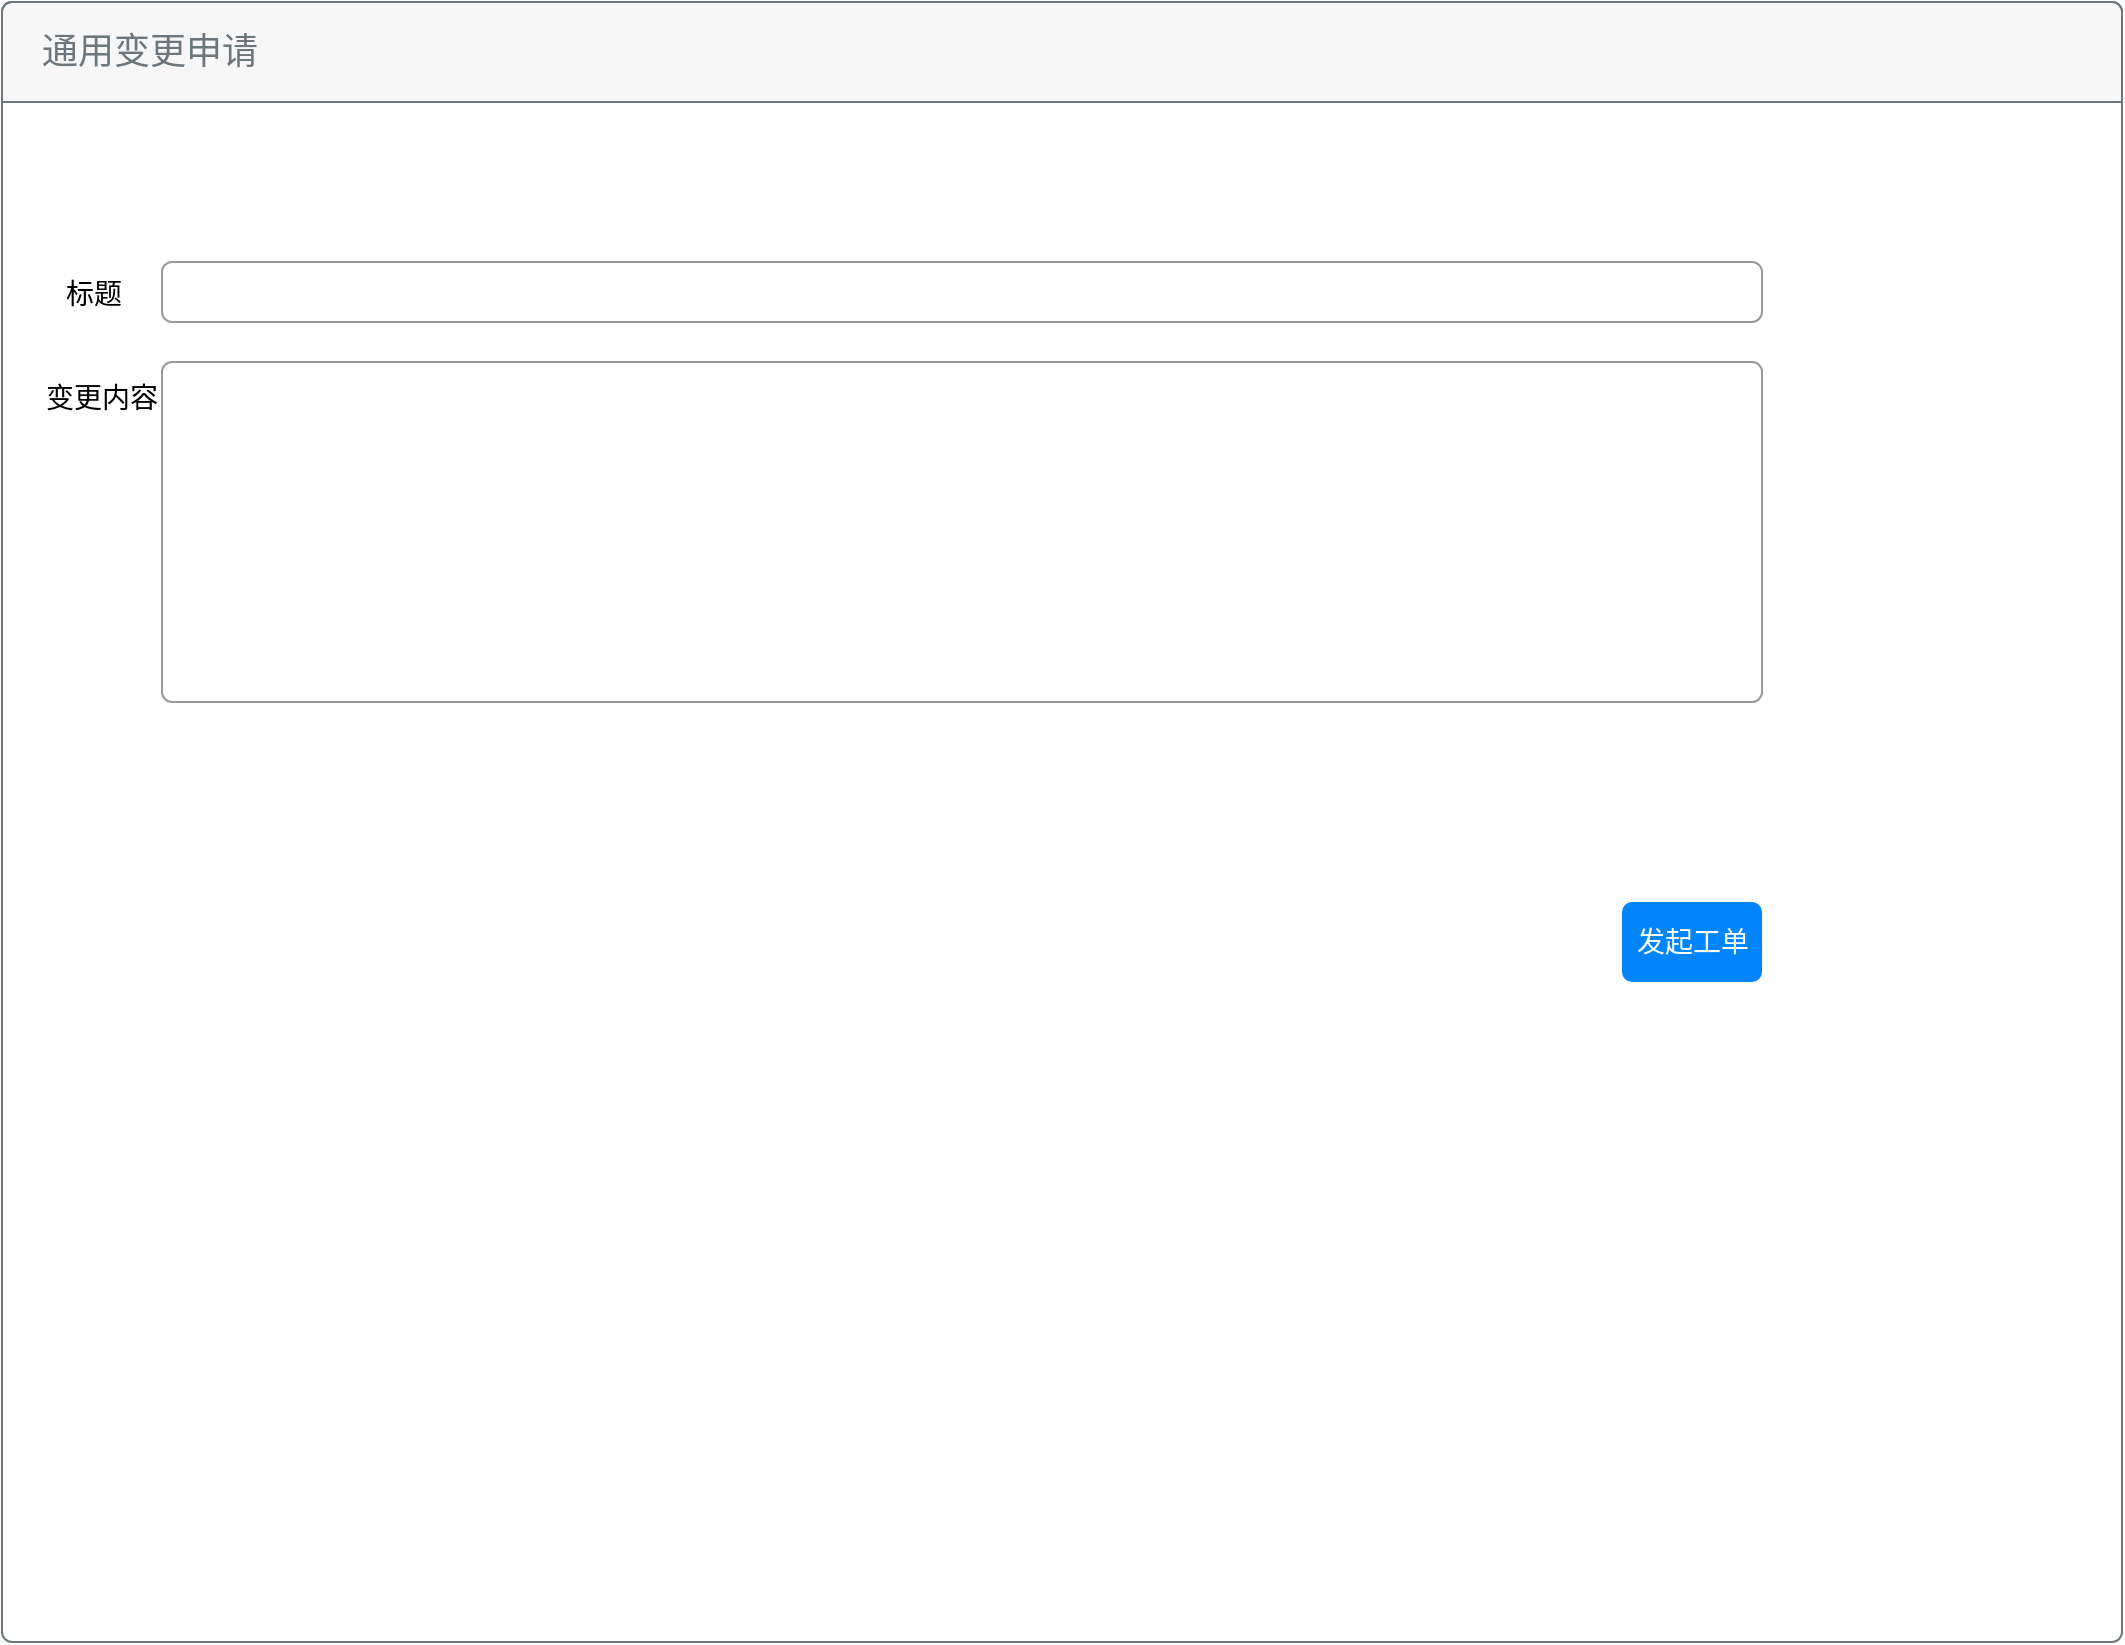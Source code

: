 <mxfile version="22.0.8" type="github">
  <diagram name="第 1 页" id="fAFlvn18OWHDgP1UVX24">
    <mxGraphModel dx="2074" dy="1125" grid="1" gridSize="10" guides="1" tooltips="1" connect="1" arrows="1" fold="1" page="1" pageScale="1" pageWidth="827" pageHeight="1169" math="0" shadow="0">
      <root>
        <mxCell id="0" />
        <mxCell id="1" parent="0" />
        <mxCell id="bQW8sSXuUJsxYVENt6RU-8" value="" style="html=1;shadow=0;dashed=0;shape=mxgraph.bootstrap.rrect;rSize=5;strokeColor=#6C767D;html=1;whiteSpace=wrap;fillColor=#ffffff;fontColor=#212529;verticalAlign=bottom;align=left;spacing=20;spacingBottom=0;fontSize=14;" vertex="1" parent="1">
          <mxGeometry x="50" y="50" width="1060" height="820" as="geometry" />
        </mxCell>
        <mxCell id="bQW8sSXuUJsxYVENt6RU-9" value="通用变更申请" style="html=1;shadow=0;dashed=0;shape=mxgraph.bootstrap.topButton;rSize=5;perimeter=none;whiteSpace=wrap;fillColor=#F7F7F7;strokeColor=#6C767D;fontColor=#6C767D;resizeWidth=1;fontSize=18;align=left;spacing=20;" vertex="1" parent="bQW8sSXuUJsxYVENt6RU-8">
          <mxGeometry width="1060.0" height="50" relative="1" as="geometry" />
        </mxCell>
        <mxCell id="bQW8sSXuUJsxYVENt6RU-10" value="标题" style="fillColor=none;strokeColor=none;align=left;fontSize=14;" vertex="1" parent="bQW8sSXuUJsxYVENt6RU-8">
          <mxGeometry width="100" height="30" relative="1" as="geometry">
            <mxPoint x="30" y="130" as="offset" />
          </mxGeometry>
        </mxCell>
        <mxCell id="bQW8sSXuUJsxYVENt6RU-11" value="" style="html=1;shadow=0;dashed=0;shape=mxgraph.bootstrap.rrect;rSize=5;fillColor=none;strokeColor=#999999;align=left;spacing=15;fontSize=14;fontColor=#6C767D;" vertex="1" parent="bQW8sSXuUJsxYVENt6RU-8">
          <mxGeometry width="800" height="30" relative="1" as="geometry">
            <mxPoint x="80" y="130" as="offset" />
          </mxGeometry>
        </mxCell>
        <mxCell id="bQW8sSXuUJsxYVENt6RU-13" value="变更内容" style="fillColor=none;strokeColor=none;align=left;fontSize=14;" vertex="1" parent="bQW8sSXuUJsxYVENt6RU-8">
          <mxGeometry width="60" height="40" relative="1" as="geometry">
            <mxPoint x="20" y="177" as="offset" />
          </mxGeometry>
        </mxCell>
        <mxCell id="bQW8sSXuUJsxYVENt6RU-14" value="" style="html=1;shadow=0;dashed=0;shape=mxgraph.bootstrap.rrect;rSize=5;fillColor=none;strokeColor=#999999;align=left;spacing=15;fontSize=14;fontColor=#6C767D;" vertex="1" parent="bQW8sSXuUJsxYVENt6RU-8">
          <mxGeometry width="800" height="170" relative="1" as="geometry">
            <mxPoint x="80" y="180" as="offset" />
          </mxGeometry>
        </mxCell>
        <mxCell id="bQW8sSXuUJsxYVENt6RU-16" value="发起工单" style="html=1;shadow=0;dashed=0;shape=mxgraph.bootstrap.rrect;rSize=5;fillColor=#0085FC;strokeColor=none;align=center;fontSize=14;fontColor=#FFFFFF;" vertex="1" parent="bQW8sSXuUJsxYVENt6RU-8">
          <mxGeometry width="70" height="40" relative="1" as="geometry">
            <mxPoint x="810" y="450" as="offset" />
          </mxGeometry>
        </mxCell>
      </root>
    </mxGraphModel>
  </diagram>
</mxfile>
